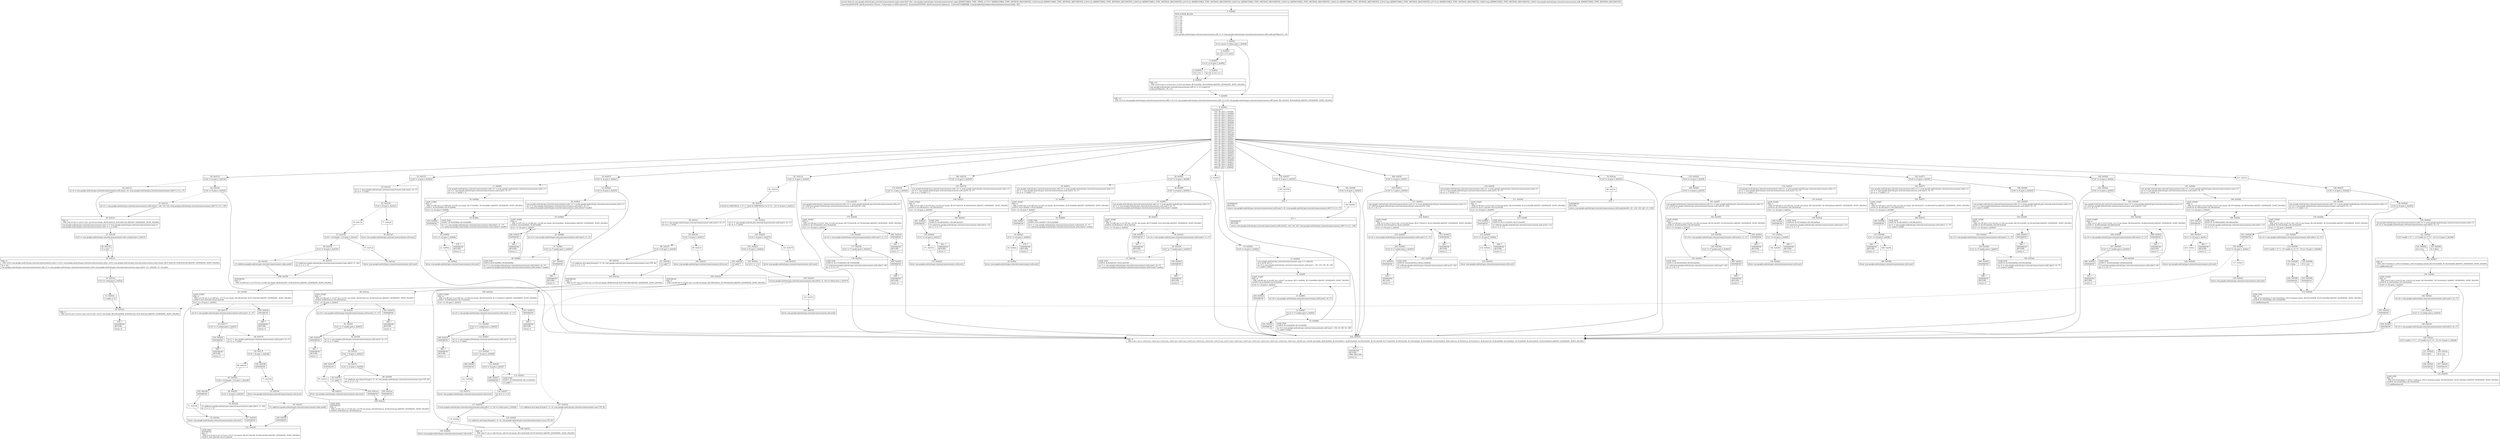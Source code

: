 digraph "CFG forcom.google.android.gms.internal.measurement.zzgm.zza(Ljava\/lang\/Object;[BIIIIIIJIJLcom\/google\/android\/gms\/internal\/measurement\/zzdk;)I" {
Node_0 [shape=record,label="{0\:\ 0x0000|MTH_ENTER_BLOCK\l|r0 = r16\lr1 = r17\lr3 = r18\lr4 = r19\lr5 = r20\lr2 = r21\lr6 = r23\lr8 = r24\lr9 = r28\lr7 = r30\lcom.google.android.gms.internal.measurement.zzff r11 = (com.google.android.gms.internal.measurement.zzff) zzaki.getObject(r1, r9)\l}"];
Node_1 [shape=record,label="{1\:\ 0x0021|if (r11.zzrx() != false) goto L_0x0036\l}"];
Node_2 [shape=record,label="{2\:\ 0x0023|int r12 = r11.size()\l}"];
Node_3 [shape=record,label="{3\:\ 0x0027|if (r12 != 0) goto L_0x002c\l}"];
Node_4 [shape=record,label="{4\:\ 0x0029|r12 = 10\l}"];
Node_5 [shape=record,label="{5\:\ 0x002c|int r12 = r12 \<\< 1\l}"];
Node_6 [shape=record,label="{6\:\ 0x002d|PHI: r12 \l  PHI: (r12v2 int) = (r12v4 int), (r12v5 int) binds: [B:5:0x002c, B:4:0x0029] A[DONT_GENERATE, DONT_INLINE]\l|com.google.android.gms.internal.measurement.zzff r11 = r11.zzap(r12)\lzzaki.putObject(r1, r9, r11)\l}"];
Node_7 [shape=record,label="{7\:\ 0x0036|PHI: r11 \l  PHI: (r11v3 com.google.android.gms.internal.measurement.zzff) = (r11v2 com.google.android.gms.internal.measurement.zzff), (r11v20 com.google.android.gms.internal.measurement.zzff) binds: [B:1:0x0021, B:6:0x002d] A[DONT_GENERATE, DONT_INLINE]\l}"];
Node_8 [shape=record,label="{8\:\ 0x003a|switch(r27) \{\l    case 18: goto L_0x03f2;\l    case 19: goto L_0x03b2;\l    case 20: goto L_0x0371;\l    case 21: goto L_0x0371;\l    case 22: goto L_0x0357;\l    case 23: goto L_0x0316;\l    case 24: goto L_0x02d5;\l    case 25: goto L_0x027e;\l    case 26: goto L_0x01c4;\l    case 27: goto L_0x01aa;\l    case 28: goto L_0x0151;\l    case 29: goto L_0x0357;\l    case 30: goto L_0x0119;\l    case 31: goto L_0x02d5;\l    case 32: goto L_0x0316;\l    case 33: goto L_0x00cc;\l    case 34: goto L_0x007f;\l    case 35: goto L_0x03f2;\l    case 36: goto L_0x03b2;\l    case 37: goto L_0x0371;\l    case 38: goto L_0x0371;\l    case 39: goto L_0x0357;\l    case 40: goto L_0x0316;\l    case 41: goto L_0x02d5;\l    case 42: goto L_0x027e;\l    case 43: goto L_0x0357;\l    case 44: goto L_0x0119;\l    case 45: goto L_0x02d5;\l    case 46: goto L_0x0316;\l    case 47: goto L_0x00cc;\l    case 48: goto L_0x007f;\l    case 49: goto L_0x003f;\l    default: goto L_0x003d;\l\}\l}"];
Node_9 [shape=record,label="{9\:\ 0x003f}"];
Node_10 [shape=record,label="{10\:\ 0x0040|if (r6 != 3) goto L_0x0432\l}"];
Node_11 [shape=record,label="{11\:\ 0x0042|com.google.android.gms.internal.measurement.zzgx r1 = zzbx(r8)\lr6 = (r2 & \-8) \| 4\lint r4 = com.google.android.gms.internal.measurement.zzdl.zza(r1, r18, r19, r20, r6, r30)\lr11.add(r7.zzadc)\l}"];
Node_12 [shape=record,label="{12\:\ 0x005f|LOOP_START\lPHI: r4 \l  PHI: (r4v46 int) = (r4v45 int), (r4v47 int) binds: [B:11:0x0042, B:15:0x0069] A[DONT_GENERATE, DONT_INLINE]\lLOOP:0: B:12:0x005f\-\>B:15:0x0069\l|if (r4 \>= r5) goto L_0x0432\l}"];
Node_13 [shape=record,label="{13\:\ 0x0061|int r8 = com.google.android.gms.internal.measurement.zzdl.zza(r3, r4, r7)\l}"];
Node_14 [shape=record,label="{14\:\ 0x0067|if (r2 != r7.zzada) goto L_0x0432\l}"];
Node_15 [shape=record,label="{15\:\ 0x0069|LOOP_END\lLOOP:0: B:12:0x005f\-\>B:15:0x0069\l|int r4 = com.google.android.gms.internal.measurement.zzdl.zza(r1, r18, r8, r20, r6, r30)\lr11.add(r7.zzadc)\l}"];
Node_16 [shape=record,label="{16\:\ 0x007f|if (r6 != 2) goto L_0x00a3\l}"];
Node_17 [shape=record,label="{17\:\ 0x0081|com.google.android.gms.internal.measurement.zzfw r11 = (com.google.android.gms.internal.measurement.zzfw) r11\lint r1 = com.google.android.gms.internal.measurement.zzdl.zza(r3, r4, r7)\lint r2 = r7.zzada + r1\l}"];
Node_18 [shape=record,label="{18\:\ 0x008a|LOOP_START\lPHI: r1 \l  PHI: (r1v90 int) = (r1v89 int), (r1v92 int) binds: [B:17:0x0081, B:19:0x008c] A[DONT_GENERATE, DONT_INLINE]\lLOOP:1: B:18:0x008a\-\>B:19:0x008c\l|if (r1 \>= r2) goto L_0x009a\l}"];
Node_19 [shape=record,label="{19\:\ 0x008c|LOOP_END\lLOOP:1: B:18:0x008a\-\>B:19:0x008c\l|int r1 = com.google.android.gms.internal.measurement.zzdl.zzb(r3, r1, r7)\lr11.zzby(com.google.android.gms.internal.measurement.zzeb.zzbm(r7.zzadb))\l}"];
Node_20 [shape=record,label="{20\:\ 0x009a|if (r1 != r2) goto L_0x009e\l}"];
Node_21 [shape=record,label="{21\:\ 0x009e}"];
Node_22 [shape=record,label="{22\:\ 0x00a2|throw com.google.android.gms.internal.measurement.zzfi.zzut()\l}"];
Node_23 [shape=record,label="{23\:\ 0x00a3|if (r6 != 0) goto L_0x0432\l}"];
Node_24 [shape=record,label="{24\:\ 0x00a5|com.google.android.gms.internal.measurement.zzfw r11 = (com.google.android.gms.internal.measurement.zzfw) r11\lint r1 = com.google.android.gms.internal.measurement.zzdl.zzb(r3, r4, r7)\lr11.zzby(com.google.android.gms.internal.measurement.zzeb.zzbm(r7.zzadb))\l}"];
Node_25 [shape=record,label="{25\:\ 0x00b4|LOOP_START\lPHI: r1 \l  PHI: (r1v87 int) = (r1v86 int), (r1v88 int) binds: [B:24:0x00a5, B:28:0x00be] A[DONT_GENERATE, DONT_INLINE]\lLOOP:2: B:25:0x00b4\-\>B:28:0x00be\l|if (r1 \>= r5) goto L_0x0433\l}"];
Node_26 [shape=record,label="{26\:\ 0x00b6|int r4 = com.google.android.gms.internal.measurement.zzdl.zza(r3, r1, r7)\l}"];
Node_27 [shape=record,label="{27\:\ 0x00bc|if (r2 != r7.zzada) goto L_0x0433\l}"];
Node_28 [shape=record,label="{28\:\ 0x00be|LOOP_END\lLOOP:2: B:25:0x00b4\-\>B:28:0x00be\l|int r1 = com.google.android.gms.internal.measurement.zzdl.zzb(r3, r4, r7)\lr11.zzby(com.google.android.gms.internal.measurement.zzeb.zzbm(r7.zzadb))\l}"];
Node_29 [shape=record,label="{29\:\ 0x00cc|if (r6 != 2) goto L_0x00f0\l}"];
Node_30 [shape=record,label="{30\:\ 0x00ce|com.google.android.gms.internal.measurement.zzfa r11 = (com.google.android.gms.internal.measurement.zzfa) r11\lint r1 = com.google.android.gms.internal.measurement.zzdl.zza(r3, r4, r7)\lint r2 = r7.zzada + r1\l}"];
Node_31 [shape=record,label="{31\:\ 0x00d7|LOOP_START\lPHI: r1 \l  PHI: (r1v83 int) = (r1v82 int), (r1v85 int) binds: [B:30:0x00ce, B:32:0x00d9] A[DONT_GENERATE, DONT_INLINE]\lLOOP:3: B:31:0x00d7\-\>B:32:0x00d9\l|if (r1 \>= r2) goto L_0x00e7\l}"];
Node_32 [shape=record,label="{32\:\ 0x00d9|LOOP_END\lLOOP:3: B:31:0x00d7\-\>B:32:0x00d9\l|int r1 = com.google.android.gms.internal.measurement.zzdl.zza(r3, r1, r7)\lr11.zzbu(com.google.android.gms.internal.measurement.zzeb.zzaz(r7.zzada))\l}"];
Node_33 [shape=record,label="{33\:\ 0x00e7|if (r1 != r2) goto L_0x00eb\l}"];
Node_34 [shape=record,label="{34\:\ 0x00eb}"];
Node_35 [shape=record,label="{35\:\ 0x00ef|throw com.google.android.gms.internal.measurement.zzfi.zzut()\l}"];
Node_36 [shape=record,label="{36\:\ 0x00f0|if (r6 != 0) goto L_0x0432\l}"];
Node_37 [shape=record,label="{37\:\ 0x00f2|com.google.android.gms.internal.measurement.zzfa r11 = (com.google.android.gms.internal.measurement.zzfa) r11\lint r1 = com.google.android.gms.internal.measurement.zzdl.zza(r3, r4, r7)\lr11.zzbu(com.google.android.gms.internal.measurement.zzeb.zzaz(r7.zzada))\l}"];
Node_38 [shape=record,label="{38\:\ 0x0101|LOOP_START\lPHI: r1 \l  PHI: (r1v80 int) = (r1v79 int), (r1v81 int) binds: [B:37:0x00f2, B:41:0x010b] A[DONT_GENERATE, DONT_INLINE]\lLOOP:4: B:38:0x0101\-\>B:41:0x010b\l|if (r1 \>= r5) goto L_0x0433\l}"];
Node_39 [shape=record,label="{39\:\ 0x0103|int r4 = com.google.android.gms.internal.measurement.zzdl.zza(r3, r1, r7)\l}"];
Node_40 [shape=record,label="{40\:\ 0x0109|if (r2 != r7.zzada) goto L_0x0433\l}"];
Node_41 [shape=record,label="{41\:\ 0x010b|LOOP_END\lLOOP:4: B:38:0x0101\-\>B:41:0x010b\l|int r1 = com.google.android.gms.internal.measurement.zzdl.zza(r3, r4, r7)\lr11.zzbu(com.google.android.gms.internal.measurement.zzeb.zzaz(r7.zzada))\l}"];
Node_42 [shape=record,label="{42\:\ 0x0119|if (r6 != 2) goto L_0x0120\l}"];
Node_43 [shape=record,label="{43\:\ 0x011b|int r2 = com.google.android.gms.internal.measurement.zzdl.zza(r3, r4, (com.google.android.gms.internal.measurement.zzff\<?\>) r11, r7)\l}"];
Node_44 [shape=record,label="{44\:\ 0x0120|if (r6 != 0) goto L_0x0432\l}"];
Node_45 [shape=record,label="{45\:\ 0x0122|int r2 = com.google.android.gms.internal.measurement.zzdl.zza(r21, r18, r19, r20, (com.google.android.gms.internal.measurement.zzff\<?\>) r11, r30)\l}"];
Node_46 [shape=record,label="{46\:\ 0x0131|PHI: r2 \l  PHI: (r2v15 int) = (r2v17 int), (r2v18 int) binds: [B:45:0x0122, B:43:0x011b] A[DONT_GENERATE, DONT_INLINE]\l|com.google.android.gms.internal.measurement.zzey r1 = (com.google.android.gms.internal.measurement.zzey) r1\lcom.google.android.gms.internal.measurement.zzhs r3 = r1.zzahz\l}"];
Node_47 [shape=record,label="{47\:\ 0x0139|if (r3 != com.google.android.gms.internal.measurement.zzhs.zzwq()) goto L_0x013c\l}"];
Node_48 [shape=record,label="{48\:\ 0x013b|r3 = null\l}"];
Node_49 [shape=record,label="{49\:\ 0x013c|PHI: r3 \l  PHI: (r3v2 com.google.android.gms.internal.measurement.zzhs) = (r3v1 com.google.android.gms.internal.measurement.zzhs), (r3v5 com.google.android.gms.internal.measurement.zzhs) binds: [B:47:0x0139, B:48:0x013b] A[DONT_GENERATE, DONT_INLINE]\l|r6 = r22\lcom.google.android.gms.internal.measurement.zzhs r3 = (com.google.android.gms.internal.measurement.zzhs) com.google.android.gms.internal.measurement.zzgz.zza(r6, r11, zzbz(r8), r3, r0.zzakx)\l}"];
Node_50 [shape=record,label="{50\:\ 0x014a|if (r3 == null) goto L_0x014e\l}"];
Node_51 [shape=record,label="{51\:\ 0x014c|r1.zzahz = r3\l}"];
Node_52 [shape=record,label="{52\:\ 0x014e|PHI: r2 \l  PHI: (r2v14 int) = (r2v12 int), (r2v15 int), (r2v15 int) binds: [B:136:0x029d, B:50:0x014a, B:51:0x014c] A[DONT_GENERATE, DONT_INLINE]\l}"];
Node_53 [shape=record,label="{53\:\ 0x0151|if (r6 != 2) goto L_0x0432\l}"];
Node_54 [shape=record,label="{54\:\ 0x0153|int r1 = com.google.android.gms.internal.measurement.zzdl.zza(r3, r4, r7)\lint r4 = r7.zzada\l}"];
Node_55 [shape=record,label="{55\:\ 0x0159|if (r4 \< 0) goto L_0x01a5\l}"];
Node_56 [shape=record,label="{56\:\ 0x015b}"];
Node_57 [shape=record,label="{57\:\ 0x015d|if (r4 \> (r3.length \- r1)) goto L_0x01a0\l}"];
Node_58 [shape=record,label="{58\:\ 0x015f|if (r4 != 0) goto L_0x0167\l}"];
Node_59 [shape=record,label="{59\:\ 0x0161|r11.add(com.google.android.gms.internal.measurement.zzdp.zzadh)\l}"];
Node_60 [shape=record,label="{60\:\ 0x0167|r11.add(com.google.android.gms.internal.measurement.zzdp.zzb(r3, r1, r4))\lint r1 = r1 + r4\l}"];
Node_61 [shape=record,label="{61\:\ 0x016f|LOOP_START\lPHI: r1 \l  PHI: (r1v70 int) = (r1v69 int), (r1v74 int) binds: [B:238:0x016f, B:231:0x016f] A[DONT_GENERATE, DONT_INLINE]\lLOOP:5: B:61:0x016f\-\>B:231:0x016f\l|if (r1 \>= r5) goto L_0x0433\l}"];
Node_62 [shape=record,label="{62\:\ 0x0171|int r4 = com.google.android.gms.internal.measurement.zzdl.zza(r3, r1, r7)\l}"];
Node_63 [shape=record,label="{63\:\ 0x0177|if (r2 != r7.zzada) goto L_0x0433\l}"];
Node_64 [shape=record,label="{64\:\ 0x0179|int r1 = com.google.android.gms.internal.measurement.zzdl.zza(r3, r4, r7)\lint r4 = r7.zzada\l}"];
Node_65 [shape=record,label="{65\:\ 0x017f|if (r4 \< 0) goto L_0x019b\l}"];
Node_66 [shape=record,label="{66\:\ 0x0181}"];
Node_67 [shape=record,label="{67\:\ 0x0183|if (r4 \> (r3.length \- r1)) goto L_0x0196\l}"];
Node_68 [shape=record,label="{68\:\ 0x0185|if (r4 != 0) goto L_0x018d\l}"];
Node_69 [shape=record,label="{69\:\ 0x0187|r11.add(com.google.android.gms.internal.measurement.zzdp.zzadh)\l}"];
Node_70 [shape=record,label="{70\:\ 0x018d|r11.add(com.google.android.gms.internal.measurement.zzdp.zzb(r3, r1, r4))\lint r1 = r1 + r4\l}"];
Node_71 [shape=record,label="{71\:\ 0x0196}"];
Node_72 [shape=record,label="{72\:\ 0x019a|throw com.google.android.gms.internal.measurement.zzfi.zzut()\l}"];
Node_73 [shape=record,label="{73\:\ 0x019b}"];
Node_74 [shape=record,label="{74\:\ 0x019f|throw com.google.android.gms.internal.measurement.zzfi.zzuu()\l}"];
Node_75 [shape=record,label="{75\:\ 0x01a0}"];
Node_76 [shape=record,label="{76\:\ 0x01a4|throw com.google.android.gms.internal.measurement.zzfi.zzut()\l}"];
Node_77 [shape=record,label="{77\:\ 0x01a5}"];
Node_78 [shape=record,label="{78\:\ 0x01a9|throw com.google.android.gms.internal.measurement.zzfi.zzuu()\l}"];
Node_79 [shape=record,label="{79\:\ 0x01aa|if (r6 != 2) goto L_0x0432\l}"];
Node_80 [shape=record,label="{80\:\ 0x01ac}"];
Node_81 [shape=record,label="{81\:\ 0x01c4|if (r6 != 2) goto L_0x0432\l}"];
Node_82 [shape=record,label="{82\:\ 0x01c6}"];
Node_83 [shape=record,label="{83\:\ 0x01cd|if (((r25 & 536870912) \> 0 ? 1 : ((r25 & 536870912) == 0 ? 0 : \-1)) != 0) goto L_0x021a\l}"];
Node_84 [shape=record,label="{84\:\ 0x01cf|int r1 = com.google.android.gms.internal.measurement.zzdl.zza(r3, r4, r7)\lint r4 = r7.zzada\l}"];
Node_85 [shape=record,label="{85\:\ 0x01d5|if (r4 \< 0) goto L_0x0215\l}"];
Node_86 [shape=record,label="{86\:\ 0x01d7|if (r4 != 0) goto L_0x01df\l}"];
Node_87 [shape=record,label="{87\:\ 0x01d9|r11.add(\"\")\l}"];
Node_88 [shape=record,label="{88\:\ 0x01df|r11.add(new java.lang.String(r3, r1, r4, com.google.android.gms.internal.measurement.zzez.UTF_8))\lint r1 = r1 + r4\l}"];
Node_89 [shape=record,label="{89\:\ 0x01ea|LOOP_START\lPHI: r1 \l  PHI: (r1v58 int) = (r1v57 int), (r1v61 int) binds: [B:245:0x01ea, B:239:0x01ea] A[DONT_GENERATE, DONT_INLINE]\lLOOP:6: B:89:0x01ea\-\>B:239:0x01ea\l|if (r1 \>= r5) goto L_0x0433\l}"];
Node_90 [shape=record,label="{90\:\ 0x01ec|int r4 = com.google.android.gms.internal.measurement.zzdl.zza(r3, r1, r7)\l}"];
Node_91 [shape=record,label="{91\:\ 0x01f2|if (r2 != r7.zzada) goto L_0x0433\l}"];
Node_92 [shape=record,label="{92\:\ 0x01f4|int r1 = com.google.android.gms.internal.measurement.zzdl.zza(r3, r4, r7)\lint r4 = r7.zzada\l}"];
Node_93 [shape=record,label="{93\:\ 0x01fa|if (r4 \< 0) goto L_0x0210\l}"];
Node_94 [shape=record,label="{94\:\ 0x01fc|if (r4 != 0) goto L_0x0204\l}"];
Node_95 [shape=record,label="{95\:\ 0x01fe|r11.add(\"\")\l}"];
Node_96 [shape=record,label="{96\:\ 0x0204|r11.add(new java.lang.String(r3, r1, r4, com.google.android.gms.internal.measurement.zzez.UTF_8))\lint r1 = r1 + r4\l}"];
Node_97 [shape=record,label="{97\:\ 0x0210}"];
Node_98 [shape=record,label="{98\:\ 0x0214|throw com.google.android.gms.internal.measurement.zzfi.zzuu()\l}"];
Node_99 [shape=record,label="{99\:\ 0x0215}"];
Node_100 [shape=record,label="{100\:\ 0x0219|throw com.google.android.gms.internal.measurement.zzfi.zzuu()\l}"];
Node_101 [shape=record,label="{101\:\ 0x021a|int r1 = com.google.android.gms.internal.measurement.zzdl.zza(r3, r4, r7)\lint r4 = r7.zzada\l}"];
Node_102 [shape=record,label="{102\:\ 0x0220|if (r4 \< 0) goto L_0x0279\l}"];
Node_103 [shape=record,label="{103\:\ 0x0222|if (r4 != 0) goto L_0x022a\l}"];
Node_104 [shape=record,label="{104\:\ 0x0224|r11.add(\"\")\l}"];
Node_105 [shape=record,label="{105\:\ 0x022a|int r6 = r1 + r4\l}"];
Node_106 [shape=record,label="{106\:\ 0x0230|if (com.google.android.gms.internal.measurement.zzhy.zzf(r3, r1, r6) == false) goto L_0x0274\l}"];
Node_107 [shape=record,label="{107\:\ 0x0232|r11.add(new java.lang.String(r3, r1, r4, com.google.android.gms.internal.measurement.zzez.UTF_8))\l}"];
Node_108 [shape=record,label="{108\:\ 0x023c|PHI: r6 \l  PHI: (r6v17 int) = (r6v16 int), (r6v18 int) binds: [B:118:0x025f, B:107:0x0232] A[DONT_GENERATE, DONT_INLINE]\l|r1 = r6\l}"];
Node_109 [shape=record,label="{109\:\ 0x023d|LOOP_START\lPHI: r1 \l  PHI: (r1v49 int) = (r1v48 int), (r1v50 int) binds: [B:250:0x023d, B:115:0x0251] A[DONT_GENERATE, DONT_INLINE]\lLOOP:7: B:109:0x023d\-\>B:115:0x0251\l|if (r1 \>= r5) goto L_0x0433\l}"];
Node_110 [shape=record,label="{110\:\ 0x023f|int r4 = com.google.android.gms.internal.measurement.zzdl.zza(r3, r1, r7)\l}"];
Node_111 [shape=record,label="{111\:\ 0x0245|if (r2 != r7.zzada) goto L_0x0433\l}"];
Node_112 [shape=record,label="{112\:\ 0x0247|int r1 = com.google.android.gms.internal.measurement.zzdl.zza(r3, r4, r7)\lint r4 = r7.zzada\l}"];
Node_113 [shape=record,label="{113\:\ 0x024d|if (r4 \< 0) goto L_0x026f\l}"];
Node_114 [shape=record,label="{114\:\ 0x024f|if (r4 != 0) goto L_0x0257\l}"];
Node_115 [shape=record,label="{115\:\ 0x0251|LOOP_END\lLOOP:7: B:109:0x023d\-\>B:115:0x0251\l|r11.add(\"\")\l}"];
Node_116 [shape=record,label="{116\:\ 0x0257|int r6 = r1 + r4\l}"];
Node_117 [shape=record,label="{117\:\ 0x025d|if (com.google.android.gms.internal.measurement.zzhy.zzf(r3, r1, r6) == false) goto L_0x026a\l}"];
Node_118 [shape=record,label="{118\:\ 0x025f|r11.add(new java.lang.String(r3, r1, r4, com.google.android.gms.internal.measurement.zzez.UTF_8))\l}"];
Node_119 [shape=record,label="{119\:\ 0x026a}"];
Node_120 [shape=record,label="{120\:\ 0x026e|throw com.google.android.gms.internal.measurement.zzfi.zzvb()\l}"];
Node_121 [shape=record,label="{121\:\ 0x026f}"];
Node_122 [shape=record,label="{122\:\ 0x0273|throw com.google.android.gms.internal.measurement.zzfi.zzuu()\l}"];
Node_123 [shape=record,label="{123\:\ 0x0274}"];
Node_124 [shape=record,label="{124\:\ 0x0278|throw com.google.android.gms.internal.measurement.zzfi.zzvb()\l}"];
Node_125 [shape=record,label="{125\:\ 0x0279}"];
Node_126 [shape=record,label="{126\:\ 0x027d|throw com.google.android.gms.internal.measurement.zzfi.zzuu()\l}"];
Node_127 [shape=record,label="{127\:\ 0x027e}"];
Node_128 [shape=record,label="{128\:\ 0x027f|if (r6 != 2) goto L_0x02a6\l}"];
Node_129 [shape=record,label="{129\:\ 0x0281|com.google.android.gms.internal.measurement.zzdn r11 = (com.google.android.gms.internal.measurement.zzdn) r11\lint r2 = com.google.android.gms.internal.measurement.zzdl.zza(r3, r4, r7)\lint r4 = r7.zzada + r2\l}"];
Node_130 [shape=record,label="{130\:\ 0x028a|LOOP_START\lPHI: r2 \l  PHI: (r2v12 int) = (r2v11 int), (r2v13 int) binds: [B:129:0x0281, B:135:0x0299] A[DONT_GENERATE, DONT_INLINE]\lLOOP:8: B:130:0x028a\-\>B:135:0x0299\l|if (r2 \>= r4) goto L_0x029d\l}"];
Node_131 [shape=record,label="{131\:\ 0x028c|int r2 = com.google.android.gms.internal.measurement.zzdl.zzb(r3, r2, r7)\l}"];
Node_132 [shape=record,label="{132\:\ 0x0294|if ((r7.zzadb \> 0 ? 1 : (r7.zzadb == 0 ? 0 : \-1)) == 0) goto L_0x0298\l}"];
Node_133 [shape=record,label="{133\:\ 0x0296|r5 = true\l}"];
Node_134 [shape=record,label="{134\:\ 0x0298|r5 = false\l}"];
Node_135 [shape=record,label="{135\:\ 0x0299|LOOP_END\lPHI: r5 \l  PHI: (r5v3 boolean) = (r5v4 boolean), (r5v5 boolean) binds: [B:252:0x0299, B:253:0x0299] A[DONT_GENERATE, DONT_INLINE]\lLOOP:8: B:130:0x028a\-\>B:135:0x0299\l|r11.addBoolean(r5)\l}"];
Node_136 [shape=record,label="{136\:\ 0x029d|if (r2 != r4) goto L_0x02a1\l}"];
Node_137 [shape=record,label="{137\:\ 0x02a1}"];
Node_138 [shape=record,label="{138\:\ 0x02a5|throw com.google.android.gms.internal.measurement.zzfi.zzut()\l}"];
Node_139 [shape=record,label="{139\:\ 0x02a6|if (r6 != 0) goto L_0x0432\l}"];
Node_140 [shape=record,label="{140\:\ 0x02a8|com.google.android.gms.internal.measurement.zzdn r11 = (com.google.android.gms.internal.measurement.zzdn) r11\lint r4 = com.google.android.gms.internal.measurement.zzdl.zzb(r3, r4, r7)\l}"];
Node_141 [shape=record,label="{141\:\ 0x02b2|if ((r7.zzadb \> 0 ? 1 : (r7.zzadb == 0 ? 0 : \-1)) == 0) goto L_0x02b6\l}"];
Node_142 [shape=record,label="{142\:\ 0x02b4|r6 = true\l}"];
Node_143 [shape=record,label="{143\:\ 0x02b6|r6 = false\l}"];
Node_144 [shape=record,label="{144\:\ 0x02b7|PHI: r6 \l  PHI: (r6v7 boolean) = (r6v13 boolean), (r6v14 boolean) binds: [B:143:0x02b6, B:142:0x02b4] A[DONT_GENERATE, DONT_INLINE]\l|r11.addBoolean(r6)\l}"];
Node_145 [shape=record,label="{145\:\ 0x02ba|LOOP_START\lPHI: r4 \l  PHI: (r4v13 int) = (r4v12 int), (r4v14 int) binds: [B:144:0x02b7, B:152:0x02d1] A[DONT_GENERATE, DONT_INLINE]\lLOOP:9: B:145:0x02ba\-\>B:152:0x02d1\l|if (r4 \>= r5) goto L_0x0432\l}"];
Node_146 [shape=record,label="{146\:\ 0x02bc|int r6 = com.google.android.gms.internal.measurement.zzdl.zza(r3, r4, r7)\l}"];
Node_147 [shape=record,label="{147\:\ 0x02c2|if (r2 != r7.zzada) goto L_0x0432\l}"];
Node_148 [shape=record,label="{148\:\ 0x02c4|int r4 = com.google.android.gms.internal.measurement.zzdl.zzb(r3, r6, r7)\l}"];
Node_149 [shape=record,label="{149\:\ 0x02cc|if ((r7.zzadb \> 0 ? 1 : (r7.zzadb == 0 ? 0 : \-1)) == 0) goto L_0x02d0\l}"];
Node_150 [shape=record,label="{150\:\ 0x02ce|r6 = true\l}"];
Node_151 [shape=record,label="{151\:\ 0x02d0|r6 = false\l}"];
Node_152 [shape=record,label="{152\:\ 0x02d1|LOOP_END\lPHI: r6 \l  PHI: (r6v10 boolean) = (r6v11 boolean), (r6v12 boolean) binds: [B:256:0x02d1, B:257:0x02d1] A[DONT_GENERATE, DONT_INLINE]\lLOOP:9: B:145:0x02ba\-\>B:152:0x02d1\l|r11.addBoolean(r6)\l}"];
Node_153 [shape=record,label="{153\:\ 0x02d5|if (r6 != 2) goto L_0x02f5\l}"];
Node_154 [shape=record,label="{154\:\ 0x02d7|com.google.android.gms.internal.measurement.zzfa r11 = (com.google.android.gms.internal.measurement.zzfa) r11\lint r1 = com.google.android.gms.internal.measurement.zzdl.zza(r3, r4, r7)\lint r2 = r7.zzada + r1\l}"];
Node_155 [shape=record,label="{155\:\ 0x02e0|LOOP_START\lPHI: r1 \l  PHI: (r1v40 int) = (r1v39 int), (r1v42 int) binds: [B:154:0x02d7, B:156:0x02e2] A[DONT_GENERATE, DONT_INLINE]\lLOOP:10: B:155:0x02e0\-\>B:156:0x02e2\l|if (r1 \>= r2) goto L_0x02ec\l}"];
Node_156 [shape=record,label="{156\:\ 0x02e2|LOOP_END\lLOOP:10: B:155:0x02e0\-\>B:156:0x02e2\l|r11.zzbu(com.google.android.gms.internal.measurement.zzdl.zza(r3, r1))\lint r1 = r1 + 4\l}"];
Node_157 [shape=record,label="{157\:\ 0x02ec|if (r1 != r2) goto L_0x02f0\l}"];
Node_158 [shape=record,label="{158\:\ 0x02f0}"];
Node_159 [shape=record,label="{159\:\ 0x02f4|throw com.google.android.gms.internal.measurement.zzfi.zzut()\l}"];
Node_160 [shape=record,label="{160\:\ 0x02f5|if (r6 != 5) goto L_0x0432\l}"];
Node_161 [shape=record,label="{161\:\ 0x02f7|com.google.android.gms.internal.measurement.zzfa r11 = (com.google.android.gms.internal.measurement.zzfa) r11\lr11.zzbu(com.google.android.gms.internal.measurement.zzdl.zza(r18, r19))\lint r1 = r4 + 4\l}"];
Node_162 [shape=record,label="{162\:\ 0x0302|LOOP_START\lPHI: r1 \l  PHI: (r1v36 int) = (r1v35 int), (r1v38 int) binds: [B:161:0x02f7, B:165:0x030c] A[DONT_GENERATE, DONT_INLINE]\lLOOP:11: B:162:0x0302\-\>B:165:0x030c\l|if (r1 \>= r5) goto L_0x0433\l}"];
Node_163 [shape=record,label="{163\:\ 0x0304|int r4 = com.google.android.gms.internal.measurement.zzdl.zza(r3, r1, r7)\l}"];
Node_164 [shape=record,label="{164\:\ 0x030a|if (r2 != r7.zzada) goto L_0x0433\l}"];
Node_165 [shape=record,label="{165\:\ 0x030c|LOOP_END\lLOOP:11: B:162:0x0302\-\>B:165:0x030c\l|r11.zzbu(com.google.android.gms.internal.measurement.zzdl.zza(r3, r4))\lint r1 = r4 + 4\l}"];
Node_166 [shape=record,label="{166\:\ 0x0316|if (r6 != 2) goto L_0x0336\l}"];
Node_167 [shape=record,label="{167\:\ 0x0318|com.google.android.gms.internal.measurement.zzfw r11 = (com.google.android.gms.internal.measurement.zzfw) r11\lint r1 = com.google.android.gms.internal.measurement.zzdl.zza(r3, r4, r7)\lint r2 = r7.zzada + r1\l}"];
Node_168 [shape=record,label="{168\:\ 0x0321|LOOP_START\lPHI: r1 \l  PHI: (r1v31 int) = (r1v30 int), (r1v33 int) binds: [B:167:0x0318, B:169:0x0323] A[DONT_GENERATE, DONT_INLINE]\lLOOP:12: B:168:0x0321\-\>B:169:0x0323\l|if (r1 \>= r2) goto L_0x032d\l}"];
Node_169 [shape=record,label="{169\:\ 0x0323|LOOP_END\lLOOP:12: B:168:0x0321\-\>B:169:0x0323\l|r11.zzby(com.google.android.gms.internal.measurement.zzdl.zzb(r3, r1))\lint r1 = r1 + 8\l}"];
Node_170 [shape=record,label="{170\:\ 0x032d|if (r1 != r2) goto L_0x0331\l}"];
Node_171 [shape=record,label="{171\:\ 0x0331}"];
Node_172 [shape=record,label="{172\:\ 0x0335|throw com.google.android.gms.internal.measurement.zzfi.zzut()\l}"];
Node_173 [shape=record,label="{173\:\ 0x0336|if (r6 != 1) goto L_0x0432\l}"];
Node_174 [shape=record,label="{174\:\ 0x0338|com.google.android.gms.internal.measurement.zzfw r11 = (com.google.android.gms.internal.measurement.zzfw) r11\lr11.zzby(com.google.android.gms.internal.measurement.zzdl.zzb(r18, r19))\lint r1 = r4 + 8\l}"];
Node_175 [shape=record,label="{175\:\ 0x0343|LOOP_START\lPHI: r1 \l  PHI: (r1v28 int) = (r1v27 int), (r1v29 int) binds: [B:174:0x0338, B:178:0x034d] A[DONT_GENERATE, DONT_INLINE]\lLOOP:13: B:175:0x0343\-\>B:178:0x034d\l|if (r1 \>= r5) goto L_0x0433\l}"];
Node_176 [shape=record,label="{176\:\ 0x0345|int r4 = com.google.android.gms.internal.measurement.zzdl.zza(r3, r1, r7)\l}"];
Node_177 [shape=record,label="{177\:\ 0x034b|if (r2 != r7.zzada) goto L_0x0433\l}"];
Node_178 [shape=record,label="{178\:\ 0x034d|LOOP_END\lLOOP:13: B:175:0x0343\-\>B:178:0x034d\l|r11.zzby(com.google.android.gms.internal.measurement.zzdl.zzb(r3, r4))\lint r1 = r4 + 8\l}"];
Node_179 [shape=record,label="{179\:\ 0x0357|if (r6 != 2) goto L_0x035f\l}"];
Node_180 [shape=record,label="{180\:\ 0x0359}"];
Node_181 [shape=record,label="{181\:\ 0x035f|if (r6 != 0) goto L_0x0432\l}"];
Node_182 [shape=record,label="{182\:\ 0x0361}"];
Node_183 [shape=record,label="{183\:\ 0x0371|if (r6 != 2) goto L_0x0391\l}"];
Node_184 [shape=record,label="{184\:\ 0x0373|com.google.android.gms.internal.measurement.zzfw r11 = (com.google.android.gms.internal.measurement.zzfw) r11\lint r1 = com.google.android.gms.internal.measurement.zzdl.zza(r3, r4, r7)\lint r2 = r7.zzada + r1\l}"];
Node_185 [shape=record,label="{185\:\ 0x037c|LOOP_START\lPHI: r1 \l  PHI: (r1v22 int) = (r1v21 int), (r1v24 int) binds: [B:184:0x0373, B:186:0x037e] A[DONT_GENERATE, DONT_INLINE]\lLOOP:14: B:185:0x037c\-\>B:186:0x037e\l|if (r1 \>= r2) goto L_0x0388\l}"];
Node_186 [shape=record,label="{186\:\ 0x037e|LOOP_END\lLOOP:14: B:185:0x037c\-\>B:186:0x037e\l|int r1 = com.google.android.gms.internal.measurement.zzdl.zzb(r3, r1, r7)\lr11.zzby(r7.zzadb)\l}"];
Node_187 [shape=record,label="{187\:\ 0x0388|if (r1 != r2) goto L_0x038c\l}"];
Node_188 [shape=record,label="{188\:\ 0x038c}"];
Node_189 [shape=record,label="{189\:\ 0x0390|throw com.google.android.gms.internal.measurement.zzfi.zzut()\l}"];
Node_190 [shape=record,label="{190\:\ 0x0391|if (r6 != 0) goto L_0x0432\l}"];
Node_191 [shape=record,label="{191\:\ 0x0393|com.google.android.gms.internal.measurement.zzfw r11 = (com.google.android.gms.internal.measurement.zzfw) r11\lint r1 = com.google.android.gms.internal.measurement.zzdl.zzb(r3, r4, r7)\lr11.zzby(r7.zzadb)\l}"];
Node_192 [shape=record,label="{192\:\ 0x039e|LOOP_START\lPHI: r1 \l  PHI: (r1v19 int) = (r1v18 int), (r1v20 int) binds: [B:191:0x0393, B:195:0x03a8] A[DONT_GENERATE, DONT_INLINE]\lLOOP:15: B:192:0x039e\-\>B:195:0x03a8\l|if (r1 \>= r5) goto L_0x0433\l}"];
Node_193 [shape=record,label="{193\:\ 0x03a0|int r4 = com.google.android.gms.internal.measurement.zzdl.zza(r3, r1, r7)\l}"];
Node_194 [shape=record,label="{194\:\ 0x03a6|if (r2 != r7.zzada) goto L_0x0433\l}"];
Node_195 [shape=record,label="{195\:\ 0x03a8|LOOP_END\lLOOP:15: B:192:0x039e\-\>B:195:0x03a8\l|int r1 = com.google.android.gms.internal.measurement.zzdl.zzb(r3, r4, r7)\lr11.zzby(r7.zzadb)\l}"];
Node_196 [shape=record,label="{196\:\ 0x03b2|if (r6 != 2) goto L_0x03d1\l}"];
Node_197 [shape=record,label="{197\:\ 0x03b4|com.google.android.gms.internal.measurement.zzeu r11 = (com.google.android.gms.internal.measurement.zzeu) r11\lint r1 = com.google.android.gms.internal.measurement.zzdl.zza(r3, r4, r7)\lint r2 = r7.zzada + r1\l}"];
Node_198 [shape=record,label="{198\:\ 0x03bd|LOOP_START\lPHI: r1 \l  PHI: (r1v15 int) = (r1v14 int), (r1v17 int) binds: [B:197:0x03b4, B:199:0x03bf] A[DONT_GENERATE, DONT_INLINE]\lLOOP:16: B:198:0x03bd\-\>B:199:0x03bf\l|if (r1 \>= r2) goto L_0x03c9\l}"];
Node_199 [shape=record,label="{199\:\ 0x03bf|LOOP_END\lLOOP:16: B:198:0x03bd\-\>B:199:0x03bf\l|r11.zzc(com.google.android.gms.internal.measurement.zzdl.zzd(r3, r1))\lint r1 = r1 + 4\l}"];
Node_200 [shape=record,label="{200\:\ 0x03c9|if (r1 != r2) goto L_0x03cc\l}"];
Node_201 [shape=record,label="{201\:\ 0x03cc}"];
Node_202 [shape=record,label="{202\:\ 0x03d0|throw com.google.android.gms.internal.measurement.zzfi.zzut()\l}"];
Node_203 [shape=record,label="{203\:\ 0x03d1|if (r6 != 5) goto L_0x0432\l}"];
Node_204 [shape=record,label="{204\:\ 0x03d3|com.google.android.gms.internal.measurement.zzeu r11 = (com.google.android.gms.internal.measurement.zzeu) r11\lr11.zzc(com.google.android.gms.internal.measurement.zzdl.zzd(r18, r19))\lint r1 = r4 + 4\l}"];
Node_205 [shape=record,label="{205\:\ 0x03de|LOOP_START\lPHI: r1 \l  PHI: (r1v11 int) = (r1v10 int), (r1v13 int) binds: [B:204:0x03d3, B:208:0x03e8] A[DONT_GENERATE, DONT_INLINE]\lLOOP:17: B:205:0x03de\-\>B:208:0x03e8\l|if (r1 \>= r5) goto L_0x0433\l}"];
Node_206 [shape=record,label="{206\:\ 0x03e0|int r4 = com.google.android.gms.internal.measurement.zzdl.zza(r3, r1, r7)\l}"];
Node_207 [shape=record,label="{207\:\ 0x03e6|if (r2 != r7.zzada) goto L_0x0433\l}"];
Node_208 [shape=record,label="{208\:\ 0x03e8|LOOP_END\lLOOP:17: B:205:0x03de\-\>B:208:0x03e8\l|r11.zzc(com.google.android.gms.internal.measurement.zzdl.zzd(r3, r4))\lint r1 = r4 + 4\l}"];
Node_209 [shape=record,label="{209\:\ 0x03f2|if (r6 != 2) goto L_0x0411\l}"];
Node_210 [shape=record,label="{210\:\ 0x03f4|com.google.android.gms.internal.measurement.zzeh r11 = (com.google.android.gms.internal.measurement.zzeh) r11\lint r1 = com.google.android.gms.internal.measurement.zzdl.zza(r3, r4, r7)\lint r2 = r7.zzada + r1\l}"];
Node_211 [shape=record,label="{211\:\ 0x03fd|LOOP_START\lPHI: r1 \l  PHI: (r1v6 int) = (r1v5 int), (r1v8 int) binds: [B:210:0x03f4, B:212:0x03ff] A[DONT_GENERATE, DONT_INLINE]\lLOOP:18: B:211:0x03fd\-\>B:212:0x03ff\l|if (r1 \>= r2) goto L_0x0409\l}"];
Node_212 [shape=record,label="{212\:\ 0x03ff|LOOP_END\lLOOP:18: B:211:0x03fd\-\>B:212:0x03ff\l|r11.zzf(com.google.android.gms.internal.measurement.zzdl.zzc(r3, r1))\lint r1 = r1 + 8\l}"];
Node_213 [shape=record,label="{213\:\ 0x0409|if (r1 != r2) goto L_0x040c\l}"];
Node_214 [shape=record,label="{214\:\ 0x040c}"];
Node_215 [shape=record,label="{215\:\ 0x0410|throw com.google.android.gms.internal.measurement.zzfi.zzut()\l}"];
Node_216 [shape=record,label="{216\:\ 0x0411|if (r6 != 1) goto L_0x0432\l}"];
Node_217 [shape=record,label="{217\:\ 0x0413|com.google.android.gms.internal.measurement.zzeh r11 = (com.google.android.gms.internal.measurement.zzeh) r11\lr11.zzf(com.google.android.gms.internal.measurement.zzdl.zzc(r18, r19))\lint r1 = r4 + 8\l}"];
Node_218 [shape=record,label="{218\:\ 0x041e|LOOP_START\lPHI: r1 \l  PHI: (r1v3 int) = (r1v2 int), (r1v4 int) binds: [B:217:0x0413, B:221:0x0428] A[DONT_GENERATE, DONT_INLINE]\lLOOP:19: B:218:0x041e\-\>B:221:0x0428\l|if (r1 \>= r5) goto L_0x0433\l}"];
Node_219 [shape=record,label="{219\:\ 0x0420|int r4 = com.google.android.gms.internal.measurement.zzdl.zza(r3, r1, r7)\l}"];
Node_220 [shape=record,label="{220\:\ 0x0426|if (r2 != r7.zzada) goto L_0x0433\l}"];
Node_221 [shape=record,label="{221\:\ 0x0428|LOOP_END\lLOOP:19: B:218:0x041e\-\>B:221:0x0428\l|r11.zzf(com.google.android.gms.internal.measurement.zzdl.zzc(r3, r4))\lint r1 = r4 + 8\l}"];
Node_222 [shape=record,label="{222\:\ 0x0432|PHI: r4 \l  PHI: (r4v1 int) = (r4v0 int), (r4v0 int), (r4v0 int), (r4v0 int), (r4v0 int), (r4v0 int), (r4v0 int), (r4v0 int), (r4v13 int), (r4v13 int), (r4v0 int), (r4v0 int), (r4v0 int), (r4v0 int), (r4v0 int), (r4v0 int), (r4v0 int), (r4v46 int), (r4v46 int) binds: [B:8:0x003a, B:216:0x0411, B:203:0x03d1, B:190:0x0391, B:181:0x035f, B:173:0x0336, B:160:0x02f5, B:139:0x02a6, B:255:0x0432, B:254:0x0432, B:81:0x01c4, B:79:0x01aa, B:53:0x0151, B:44:0x0120, B:36:0x00f0, B:23:0x00a3, B:10:0x0040, B:224:0x0432, B:223:0x0432] A[DONT_GENERATE, DONT_INLINE]\l}"];
Node_223 [shape=record,label="{223\:\ 0x0432|SYNTHETIC\l}"];
Node_224 [shape=record,label="{224\:\ 0x0432|SYNTHETIC\l}"];
Node_225 [shape=record,label="{225\:\ 0x009a|SYNTHETIC\l}"];
Node_226 [shape=record,label="{226\:\ 0x0433|SYNTHETIC\l}"];
Node_227 [shape=record,label="{227\:\ 0x0433|SYNTHETIC\l}"];
Node_228 [shape=record,label="{228\:\ 0x00e7|SYNTHETIC\l}"];
Node_229 [shape=record,label="{229\:\ 0x0433|SYNTHETIC\l}"];
Node_230 [shape=record,label="{230\:\ 0x0433|SYNTHETIC\l}"];
Node_231 [shape=record,label="{231\:\ 0x016f|LOOP_END\lSYNTHETIC\lPHI: r1 \l  PHI: (r1v74 int) = (r1v75 int), (r1v71 int) binds: [B:237:0x016f, B:236:0x016f] A[DONT_GENERATE, DONT_INLINE]\lLOOP:5: B:61:0x016f\-\>B:231:0x016f\l}"];
Node_232 [shape=record,label="{232\:\ 0x0196|SYNTHETIC\l}"];
Node_233 [shape=record,label="{233\:\ 0x0433|SYNTHETIC\l}"];
Node_234 [shape=record,label="{234\:\ 0x0433|SYNTHETIC\l}"];
Node_235 [shape=record,label="{235\:\ 0x019b|SYNTHETIC\l}"];
Node_236 [shape=record,label="{236\:\ 0x016f|SYNTHETIC\l}"];
Node_237 [shape=record,label="{237\:\ 0x016f|SYNTHETIC\l}"];
Node_238 [shape=record,label="{238\:\ 0x016f|SYNTHETIC\lPHI: r1 \l  PHI: (r1v69 int) = (r1v76 int), (r1v66 int) binds: [B:60:0x0167, B:59:0x0161] A[DONT_GENERATE, DONT_INLINE]\l}"];
Node_239 [shape=record,label="{239\:\ 0x01ea|LOOP_END\lSYNTHETIC\lPHI: r1 \l  PHI: (r1v61 int) = (r1v62 int), (r1v59 int) binds: [B:244:0x01ea, B:243:0x01ea] A[DONT_GENERATE, DONT_INLINE]\lLOOP:6: B:89:0x01ea\-\>B:239:0x01ea\l}"];
Node_240 [shape=record,label="{240\:\ 0x0433|SYNTHETIC\l}"];
Node_241 [shape=record,label="{241\:\ 0x0433|SYNTHETIC\l}"];
Node_242 [shape=record,label="{242\:\ 0x0210|SYNTHETIC\l}"];
Node_243 [shape=record,label="{243\:\ 0x01ea|SYNTHETIC\l}"];
Node_244 [shape=record,label="{244\:\ 0x01ea|SYNTHETIC\l}"];
Node_245 [shape=record,label="{245\:\ 0x01ea|SYNTHETIC\lPHI: r1 \l  PHI: (r1v57 int) = (r1v63 int), (r1v55 int) binds: [B:88:0x01df, B:87:0x01d9] A[DONT_GENERATE, DONT_INLINE]\l}"];
Node_246 [shape=record,label="{246\:\ 0x0433|SYNTHETIC\l}"];
Node_247 [shape=record,label="{247\:\ 0x0433|SYNTHETIC\l}"];
Node_248 [shape=record,label="{248\:\ 0x026f|SYNTHETIC\l}"];
Node_249 [shape=record,label="{249\:\ 0x0257|SYNTHETIC\l}"];
Node_250 [shape=record,label="{250\:\ 0x023d|SYNTHETIC\lPHI: r1 \l  PHI: (r1v48 int) = (r1v53 int), (r1v46 int) binds: [B:108:0x023c, B:104:0x0224] A[DONT_GENERATE, DONT_INLINE]\l}"];
Node_251 [shape=record,label="{251\:\ 0x029d|SYNTHETIC\l}"];
Node_252 [shape=record,label="{252\:\ 0x0299|SYNTHETIC\l}"];
Node_253 [shape=record,label="{253\:\ 0x0299|SYNTHETIC\l}"];
Node_254 [shape=record,label="{254\:\ 0x0432|SYNTHETIC\l}"];
Node_255 [shape=record,label="{255\:\ 0x0432|SYNTHETIC\l}"];
Node_256 [shape=record,label="{256\:\ 0x02d1|SYNTHETIC\l}"];
Node_257 [shape=record,label="{257\:\ 0x02d1|SYNTHETIC\l}"];
Node_258 [shape=record,label="{258\:\ 0x02ec|SYNTHETIC\l}"];
Node_259 [shape=record,label="{259\:\ 0x0433|SYNTHETIC\l}"];
Node_260 [shape=record,label="{260\:\ 0x0433|SYNTHETIC\l}"];
Node_261 [shape=record,label="{261\:\ 0x032d|SYNTHETIC\l}"];
Node_262 [shape=record,label="{262\:\ 0x0433|SYNTHETIC\l}"];
Node_263 [shape=record,label="{263\:\ 0x0433|SYNTHETIC\l}"];
Node_264 [shape=record,label="{264\:\ 0x0388|SYNTHETIC\l}"];
Node_265 [shape=record,label="{265\:\ 0x0433|SYNTHETIC\l}"];
Node_266 [shape=record,label="{266\:\ 0x0433|SYNTHETIC\l}"];
Node_267 [shape=record,label="{267\:\ 0x03c9|SYNTHETIC\l}"];
Node_268 [shape=record,label="{268\:\ 0x0433|SYNTHETIC\l}"];
Node_269 [shape=record,label="{269\:\ 0x0433|SYNTHETIC\l}"];
Node_270 [shape=record,label="{270\:\ 0x0409|SYNTHETIC\l}"];
Node_271 [shape=record,label="{271\:\ 0x0433|SYNTHETIC\l}"];
Node_272 [shape=record,label="{272\:\ 0x0433|SYNTHETIC\l}"];
Node_273 [shape=record,label="{273\:\ ?|SYNTHETIC\lRETURN\lORIG_RETURN\l|return r4\l}"];
Node_274 [shape=record,label="{274\:\ ?|SYNTHETIC\lRETURN\l|return r2\l}"];
Node_275 [shape=record,label="{275\:\ ?|SYNTHETIC\lRETURN\l|return com.google.android.gms.internal.measurement.zzdl.zza(zzbx(r8), r21, r18, r19, r20, r11, r30)\l}"];
Node_276 [shape=record,label="{276\:\ ?|SYNTHETIC\lRETURN\l|return com.google.android.gms.internal.measurement.zzdl.zza(r3, r4, (com.google.android.gms.internal.measurement.zzff\<?\>) r11, r7)\l}"];
Node_277 [shape=record,label="{277\:\ ?|SYNTHETIC\lRETURN\l|return com.google.android.gms.internal.measurement.zzdl.zza(r21, r18, r19, r20, (com.google.android.gms.internal.measurement.zzff\<?\>) r11, r30)\l}"];
Node_278 [shape=record,label="{278\:\ ?|SYNTHETIC\lRETURN\l|return r1\l}"];
Node_279 [shape=record,label="{279\:\ ?|SYNTHETIC\lRETURN\l|return r1\l}"];
Node_280 [shape=record,label="{280\:\ ?|SYNTHETIC\lRETURN\l|return r1\l}"];
Node_281 [shape=record,label="{281\:\ ?|SYNTHETIC\lRETURN\l|return r1\l}"];
Node_282 [shape=record,label="{282\:\ ?|SYNTHETIC\lRETURN\l|return r1\l}"];
Node_283 [shape=record,label="{283\:\ ?|SYNTHETIC\lRETURN\l|return r1\l}"];
Node_284 [shape=record,label="{284\:\ ?|SYNTHETIC\lRETURN\l|return r1\l}"];
Node_285 [shape=record,label="{285\:\ ?|SYNTHETIC\lRETURN\l|return r1\l}"];
Node_286 [shape=record,label="{286\:\ ?|SYNTHETIC\lRETURN\l|return r1\l}"];
Node_287 [shape=record,label="{287\:\ ?|SYNTHETIC\lRETURN\l|return r1\l}"];
Node_288 [shape=record,label="{288\:\ ?|SYNTHETIC\lRETURN\l|return r1\l}"];
Node_289 [shape=record,label="{289\:\ ?|SYNTHETIC\lRETURN\l|return r1\l}"];
Node_290 [shape=record,label="{290\:\ ?|SYNTHETIC\lRETURN\l|return r1\l}"];
Node_291 [shape=record,label="{291\:\ ?|SYNTHETIC\lRETURN\l|return r1\l}"];
Node_292 [shape=record,label="{292\:\ ?|SYNTHETIC\lRETURN\l|return r1\l}"];
Node_293 [shape=record,label="{293\:\ ?|SYNTHETIC\lRETURN\l|return r1\l}"];
Node_294 [shape=record,label="{294\:\ ?|SYNTHETIC\lRETURN\l|return r1\l}"];
Node_295 [shape=record,label="{295\:\ ?|SYNTHETIC\lRETURN\l|return r1\l}"];
Node_296 [shape=record,label="{296\:\ ?|SYNTHETIC\lRETURN\l|return r1\l}"];
Node_297 [shape=record,label="{297\:\ ?|SYNTHETIC\lRETURN\l|return r1\l}"];
Node_298 [shape=record,label="{298\:\ ?|SYNTHETIC\lRETURN\l|return r1\l}"];
Node_299 [shape=record,label="{299\:\ ?|SYNTHETIC\lRETURN\l|return r1\l}"];
Node_300 [shape=record,label="{300\:\ ?|SYNTHETIC\lRETURN\l|return r1\l}"];
Node_301 [shape=record,label="{301\:\ ?|SYNTHETIC\lRETURN\l|return r1\l}"];
Node_302 [shape=record,label="{302\:\ ?|SYNTHETIC\lRETURN\l|return r1\l}"];
Node_303 [shape=record,label="{303\:\ ?|SYNTHETIC\lRETURN\l|return r1\l}"];
Node_304 [shape=record,label="{304\:\ ?|SYNTHETIC\lRETURN\l|return r1\l}"];
MethodNode[shape=record,label="{private final int com.google.android.gms.internal.measurement.zzgm.zza((r16v0 'this' com.google.android.gms.internal.measurement.zzgm A[IMMUTABLE_TYPE, THIS]), (r17v0 T A[IMMUTABLE_TYPE, METHOD_ARGUMENT]), (r18v0 byte[] A[IMMUTABLE_TYPE, METHOD_ARGUMENT]), (r19v0 int A[IMMUTABLE_TYPE, METHOD_ARGUMENT]), (r20v0 int A[IMMUTABLE_TYPE, METHOD_ARGUMENT]), (r21v0 int A[IMMUTABLE_TYPE, METHOD_ARGUMENT]), (r22v0 int A[IMMUTABLE_TYPE, METHOD_ARGUMENT]), (r23v0 int A[IMMUTABLE_TYPE, METHOD_ARGUMENT]), (r24v0 int A[IMMUTABLE_TYPE, METHOD_ARGUMENT]), (r25v0 long A[IMMUTABLE_TYPE, METHOD_ARGUMENT]), (r27v0 int A[IMMUTABLE_TYPE, METHOD_ARGUMENT]), (r28v0 long A[IMMUTABLE_TYPE, METHOD_ARGUMENT]), (r30v0 com.google.android.gms.internal.measurement.zzdk A[IMMUTABLE_TYPE, METHOD_ARGUMENT]))  | Annotation[SYSTEM, dalvik.annotation.Throws, \{value=[java.io.IOException]\}], Annotation[SYSTEM, dalvik.annotation.Signature, \{value=[(TT;[BIIIIIIJIJ, Lcom\/google\/android\/gms\/internal\/measurement\/zzdk;, )I]\}]\l}"];
MethodNode -> Node_0;
Node_0 -> Node_1;
Node_1 -> Node_2[style=dashed];
Node_1 -> Node_7;
Node_2 -> Node_3;
Node_3 -> Node_4[style=dashed];
Node_3 -> Node_5;
Node_4 -> Node_6;
Node_5 -> Node_6;
Node_6 -> Node_7;
Node_7 -> Node_8;
Node_8 -> Node_9;
Node_8 -> Node_16;
Node_8 -> Node_29;
Node_8 -> Node_42;
Node_8 -> Node_53;
Node_8 -> Node_79;
Node_8 -> Node_81;
Node_8 -> Node_127;
Node_8 -> Node_153;
Node_8 -> Node_166;
Node_8 -> Node_179;
Node_8 -> Node_183;
Node_8 -> Node_196;
Node_8 -> Node_209;
Node_8 -> Node_222;
Node_9 -> Node_10;
Node_10 -> Node_11[style=dashed];
Node_10 -> Node_222;
Node_11 -> Node_12;
Node_12 -> Node_13[style=dashed];
Node_12 -> Node_224;
Node_13 -> Node_14;
Node_14 -> Node_15[style=dashed];
Node_14 -> Node_223;
Node_15 -> Node_12;
Node_16 -> Node_17[style=dashed];
Node_16 -> Node_23;
Node_17 -> Node_18;
Node_18 -> Node_19[style=dashed];
Node_18 -> Node_225;
Node_19 -> Node_18;
Node_20 -> Node_21;
Node_20 -> Node_278[style=dashed];
Node_21 -> Node_22;
Node_23 -> Node_24[style=dashed];
Node_23 -> Node_222;
Node_24 -> Node_25;
Node_25 -> Node_26[style=dashed];
Node_25 -> Node_226;
Node_26 -> Node_27;
Node_27 -> Node_28[style=dashed];
Node_27 -> Node_227;
Node_28 -> Node_25;
Node_29 -> Node_30[style=dashed];
Node_29 -> Node_36;
Node_30 -> Node_31;
Node_31 -> Node_32[style=dashed];
Node_31 -> Node_228;
Node_32 -> Node_31;
Node_33 -> Node_34;
Node_33 -> Node_279[style=dashed];
Node_34 -> Node_35;
Node_36 -> Node_37[style=dashed];
Node_36 -> Node_222;
Node_37 -> Node_38;
Node_38 -> Node_39[style=dashed];
Node_38 -> Node_229;
Node_39 -> Node_40;
Node_40 -> Node_41[style=dashed];
Node_40 -> Node_230;
Node_41 -> Node_38;
Node_42 -> Node_43[style=dashed];
Node_42 -> Node_44;
Node_43 -> Node_46;
Node_44 -> Node_45[style=dashed];
Node_44 -> Node_222;
Node_45 -> Node_46;
Node_46 -> Node_47;
Node_47 -> Node_48[style=dashed];
Node_47 -> Node_49;
Node_48 -> Node_49;
Node_49 -> Node_50;
Node_50 -> Node_51[style=dashed];
Node_50 -> Node_52;
Node_51 -> Node_52;
Node_52 -> Node_274;
Node_53 -> Node_54[style=dashed];
Node_53 -> Node_222;
Node_54 -> Node_55;
Node_55 -> Node_56[style=dashed];
Node_55 -> Node_77;
Node_56 -> Node_57;
Node_57 -> Node_58[style=dashed];
Node_57 -> Node_75;
Node_58 -> Node_59[style=dashed];
Node_58 -> Node_60;
Node_59 -> Node_238;
Node_60 -> Node_238;
Node_61 -> Node_62[style=dashed];
Node_61 -> Node_234;
Node_62 -> Node_63;
Node_63 -> Node_64[style=dashed];
Node_63 -> Node_233;
Node_64 -> Node_65;
Node_65 -> Node_66[style=dashed];
Node_65 -> Node_235;
Node_66 -> Node_67;
Node_67 -> Node_68[style=dashed];
Node_67 -> Node_232;
Node_68 -> Node_69[style=dashed];
Node_68 -> Node_70;
Node_69 -> Node_236;
Node_70 -> Node_237;
Node_71 -> Node_72;
Node_73 -> Node_74;
Node_75 -> Node_76;
Node_77 -> Node_78;
Node_79 -> Node_80[style=dashed];
Node_79 -> Node_222;
Node_80 -> Node_275;
Node_81 -> Node_82[style=dashed];
Node_81 -> Node_222;
Node_82 -> Node_83;
Node_83 -> Node_84[style=dashed];
Node_83 -> Node_101;
Node_84 -> Node_85;
Node_85 -> Node_86[style=dashed];
Node_85 -> Node_99;
Node_86 -> Node_87[style=dashed];
Node_86 -> Node_88;
Node_87 -> Node_245;
Node_88 -> Node_245;
Node_89 -> Node_90[style=dashed];
Node_89 -> Node_241;
Node_90 -> Node_91;
Node_91 -> Node_92[style=dashed];
Node_91 -> Node_240;
Node_92 -> Node_93;
Node_93 -> Node_94[style=dashed];
Node_93 -> Node_242;
Node_94 -> Node_95[style=dashed];
Node_94 -> Node_96;
Node_95 -> Node_243;
Node_96 -> Node_244;
Node_97 -> Node_98;
Node_99 -> Node_100;
Node_101 -> Node_102;
Node_102 -> Node_103[style=dashed];
Node_102 -> Node_125;
Node_103 -> Node_104[style=dashed];
Node_103 -> Node_105;
Node_104 -> Node_250;
Node_105 -> Node_106;
Node_106 -> Node_107[style=dashed];
Node_106 -> Node_123;
Node_107 -> Node_108;
Node_108 -> Node_250;
Node_109 -> Node_110[style=dashed];
Node_109 -> Node_247;
Node_110 -> Node_111;
Node_111 -> Node_112[style=dashed];
Node_111 -> Node_246;
Node_112 -> Node_113;
Node_113 -> Node_114[style=dashed];
Node_113 -> Node_248;
Node_114 -> Node_115[style=dashed];
Node_114 -> Node_249;
Node_115 -> Node_109;
Node_116 -> Node_117;
Node_117 -> Node_118[style=dashed];
Node_117 -> Node_119;
Node_118 -> Node_108;
Node_119 -> Node_120;
Node_121 -> Node_122;
Node_123 -> Node_124;
Node_125 -> Node_126;
Node_127 -> Node_128;
Node_128 -> Node_129[style=dashed];
Node_128 -> Node_139;
Node_129 -> Node_130;
Node_130 -> Node_131[style=dashed];
Node_130 -> Node_251;
Node_131 -> Node_132;
Node_132 -> Node_133[style=dashed];
Node_132 -> Node_134;
Node_133 -> Node_253;
Node_134 -> Node_252;
Node_135 -> Node_130;
Node_136 -> Node_137;
Node_136 -> Node_52[style=dashed];
Node_137 -> Node_138;
Node_139 -> Node_140[style=dashed];
Node_139 -> Node_222;
Node_140 -> Node_141;
Node_141 -> Node_142[style=dashed];
Node_141 -> Node_143;
Node_142 -> Node_144;
Node_143 -> Node_144;
Node_144 -> Node_145;
Node_145 -> Node_146[style=dashed];
Node_145 -> Node_255;
Node_146 -> Node_147;
Node_147 -> Node_148[style=dashed];
Node_147 -> Node_254;
Node_148 -> Node_149;
Node_149 -> Node_150[style=dashed];
Node_149 -> Node_151;
Node_150 -> Node_257;
Node_151 -> Node_256;
Node_152 -> Node_145;
Node_153 -> Node_154[style=dashed];
Node_153 -> Node_160;
Node_154 -> Node_155;
Node_155 -> Node_156[style=dashed];
Node_155 -> Node_258;
Node_156 -> Node_155;
Node_157 -> Node_158;
Node_157 -> Node_280[style=dashed];
Node_158 -> Node_159;
Node_160 -> Node_161[style=dashed];
Node_160 -> Node_222;
Node_161 -> Node_162;
Node_162 -> Node_163[style=dashed];
Node_162 -> Node_259;
Node_163 -> Node_164;
Node_164 -> Node_165[style=dashed];
Node_164 -> Node_260;
Node_165 -> Node_162;
Node_166 -> Node_167[style=dashed];
Node_166 -> Node_173;
Node_167 -> Node_168;
Node_168 -> Node_169[style=dashed];
Node_168 -> Node_261;
Node_169 -> Node_168;
Node_170 -> Node_171;
Node_170 -> Node_281[style=dashed];
Node_171 -> Node_172;
Node_173 -> Node_174[style=dashed];
Node_173 -> Node_222;
Node_174 -> Node_175;
Node_175 -> Node_176[style=dashed];
Node_175 -> Node_262;
Node_176 -> Node_177;
Node_177 -> Node_178[style=dashed];
Node_177 -> Node_263;
Node_178 -> Node_175;
Node_179 -> Node_180[style=dashed];
Node_179 -> Node_181;
Node_180 -> Node_276;
Node_181 -> Node_182[style=dashed];
Node_181 -> Node_222;
Node_182 -> Node_277;
Node_183 -> Node_184[style=dashed];
Node_183 -> Node_190;
Node_184 -> Node_185;
Node_185 -> Node_186[style=dashed];
Node_185 -> Node_264;
Node_186 -> Node_185;
Node_187 -> Node_188;
Node_187 -> Node_282[style=dashed];
Node_188 -> Node_189;
Node_190 -> Node_191[style=dashed];
Node_190 -> Node_222;
Node_191 -> Node_192;
Node_192 -> Node_193[style=dashed];
Node_192 -> Node_266;
Node_193 -> Node_194;
Node_194 -> Node_195[style=dashed];
Node_194 -> Node_265;
Node_195 -> Node_192;
Node_196 -> Node_197[style=dashed];
Node_196 -> Node_203;
Node_197 -> Node_198;
Node_198 -> Node_199[style=dashed];
Node_198 -> Node_267;
Node_199 -> Node_198;
Node_200 -> Node_201;
Node_200 -> Node_283[style=dashed];
Node_201 -> Node_202;
Node_203 -> Node_204[style=dashed];
Node_203 -> Node_222;
Node_204 -> Node_205;
Node_205 -> Node_206[style=dashed];
Node_205 -> Node_269;
Node_206 -> Node_207;
Node_207 -> Node_208[style=dashed];
Node_207 -> Node_268;
Node_208 -> Node_205;
Node_209 -> Node_210[style=dashed];
Node_209 -> Node_216;
Node_210 -> Node_211;
Node_211 -> Node_212[style=dashed];
Node_211 -> Node_270;
Node_212 -> Node_211;
Node_213 -> Node_214;
Node_213 -> Node_284[style=dashed];
Node_214 -> Node_215;
Node_216 -> Node_217[style=dashed];
Node_216 -> Node_222;
Node_217 -> Node_218;
Node_218 -> Node_219[style=dashed];
Node_218 -> Node_272;
Node_219 -> Node_220;
Node_220 -> Node_221[style=dashed];
Node_220 -> Node_271;
Node_221 -> Node_218;
Node_222 -> Node_273;
Node_223 -> Node_222;
Node_224 -> Node_222;
Node_225 -> Node_20;
Node_226 -> Node_285;
Node_227 -> Node_286;
Node_228 -> Node_33;
Node_229 -> Node_287;
Node_230 -> Node_288;
Node_231 -> Node_61;
Node_232 -> Node_71;
Node_233 -> Node_289;
Node_234 -> Node_290;
Node_235 -> Node_73;
Node_236 -> Node_231;
Node_237 -> Node_231;
Node_238 -> Node_61;
Node_239 -> Node_89;
Node_240 -> Node_291;
Node_241 -> Node_292;
Node_242 -> Node_97;
Node_243 -> Node_239;
Node_244 -> Node_239;
Node_245 -> Node_89;
Node_246 -> Node_293;
Node_247 -> Node_294;
Node_248 -> Node_121;
Node_249 -> Node_116;
Node_250 -> Node_109;
Node_251 -> Node_136;
Node_252 -> Node_135;
Node_253 -> Node_135;
Node_254 -> Node_222;
Node_255 -> Node_222;
Node_256 -> Node_152;
Node_257 -> Node_152;
Node_258 -> Node_157;
Node_259 -> Node_295;
Node_260 -> Node_296;
Node_261 -> Node_170;
Node_262 -> Node_297;
Node_263 -> Node_298;
Node_264 -> Node_187;
Node_265 -> Node_299;
Node_266 -> Node_300;
Node_267 -> Node_200;
Node_268 -> Node_301;
Node_269 -> Node_302;
Node_270 -> Node_213;
Node_271 -> Node_303;
Node_272 -> Node_304;
}

